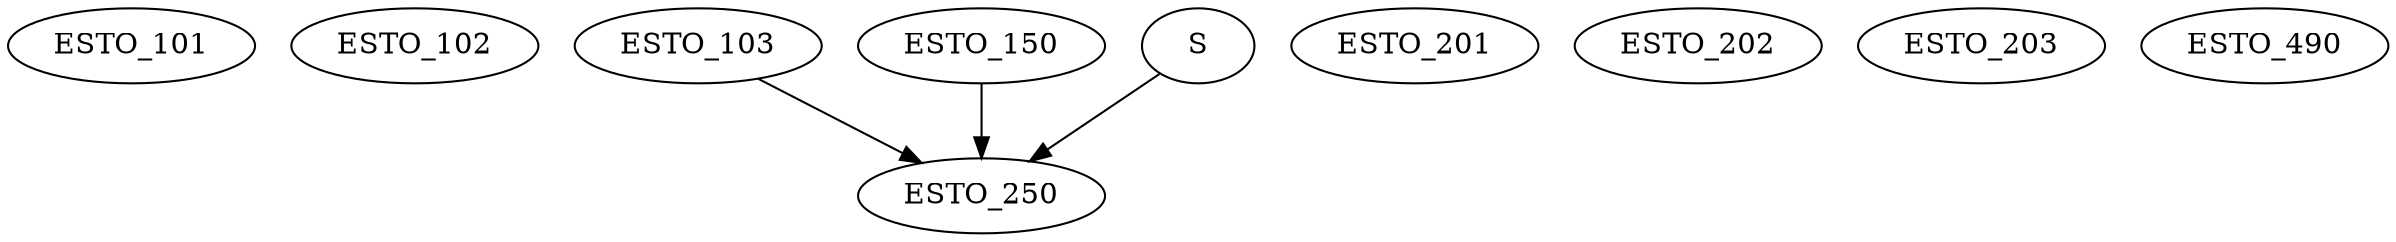 digraph G {
    ESTO_101;
    ESTO_102;
    ESTO_103;
    ESTO_150;
    ESTO_201;
    ESTO_202;
    ESTO_203;
    edge [color=black];
    ESTO_103 -> ESTO_250;
    ESTO_150 -> ESTO_250;
    S -> ESTO_250;
    ESTO_490;
}
